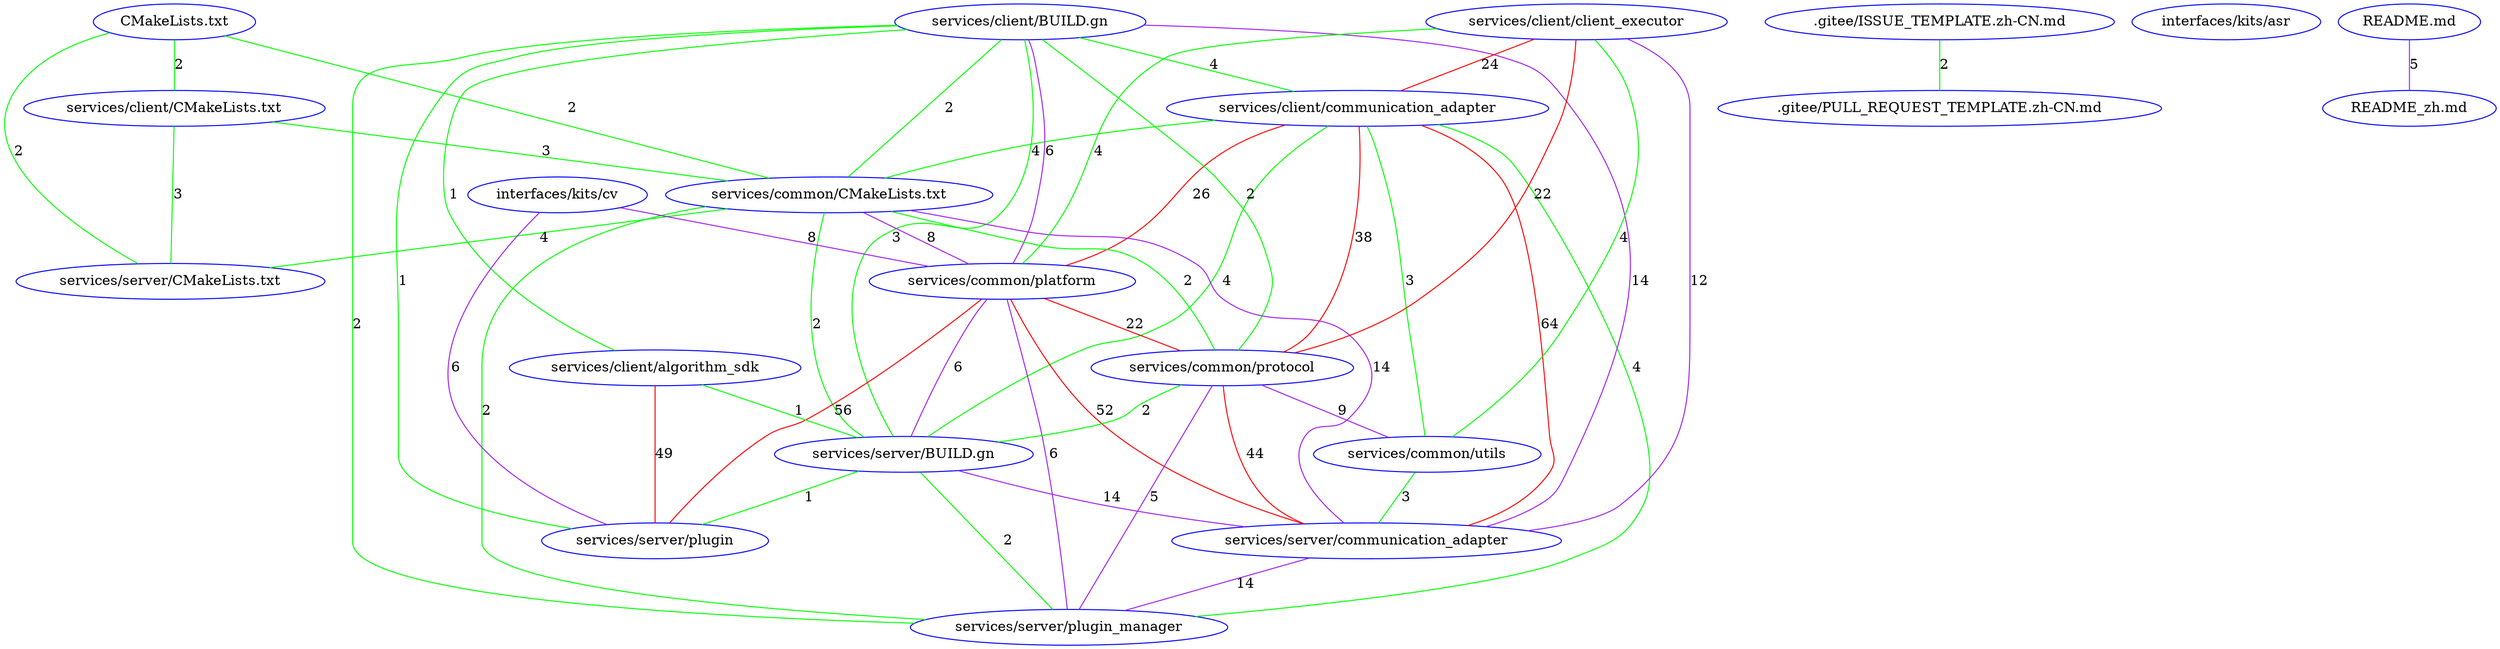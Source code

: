 // the test
graph MyPicture {
	"services/client/communication_adapter" [label="services/client/communication_adapter" color=blue]
	"services/client/BUILD.gn" [label="services/client/BUILD.gn" color=blue]
	"services/client/CMakeLists.txt" [label="services/client/CMakeLists.txt" color=blue]
	"services/common/CMakeLists.txt" [label="services/common/CMakeLists.txt" color=blue]
	"services/server/CMakeLists.txt" [label="services/server/CMakeLists.txt" color=blue]
	".gitee/PULL_REQUEST_TEMPLATE.zh-CN.md" [label=".gitee/PULL_REQUEST_TEMPLATE.zh-CN.md" color=blue]
	"services/common/platform" [label="services/common/platform" color=blue]
	"services/client/algorithm_sdk" [label="services/client/algorithm_sdk" color=blue]
	"services/server/plugin" [label="services/server/plugin" color=blue]
	"services/server/plugin_manager" [label="services/server/plugin_manager" color=blue]
	"interfaces/kits/asr" [label="interfaces/kits/asr" color=blue]
	"services/common/utils" [label="services/common/utils" color=blue]
	"README_zh.md" [label="README_zh.md" color=blue]
	"CMakeLists.txt" [label="CMakeLists.txt" color=blue]
	"services/common/protocol" [label="services/common/protocol" color=blue]
	"services/server/communication_adapter" [label="services/server/communication_adapter" color=blue]
	"services/server/BUILD.gn" [label="services/server/BUILD.gn" color=blue]
	"interfaces/kits/cv" [label="interfaces/kits/cv" color=blue]
	"services/client/client_executor" [label="services/client/client_executor" color=blue]
	".gitee/ISSUE_TEMPLATE.zh-CN.md" [label=".gitee/ISSUE_TEMPLATE.zh-CN.md" color=blue]
	"README.md" [label="README.md" color=blue]
	"README.md" -- "README_zh.md" [label=5 color=purple width=5]
	"services/client/client_executor" -- "services/common/protocol" [label=22 color=red width=10]
	"services/client/client_executor" -- "services/common/utils" [label=4 color=green width=1]
	"services/client/client_executor" -- "services/server/communication_adapter" [label=12 color=purple width=10]
	"services/common/protocol" -- "services/common/utils" [label=9 color=purple width=5]
	"services/common/protocol" -- "services/server/communication_adapter" [label=44 color=red width=10]
	"services/common/utils" -- "services/server/communication_adapter" [label=3 color=green width=1]
	"services/client/client_executor" -- "services/client/communication_adapter" [label=24 color=red width=10]
	"services/client/client_executor" -- "services/common/platform" [label=4 color=green width=1]
	"services/client/communication_adapter" -- "services/common/platform" [label=26 color=red width=10]
	"services/client/communication_adapter" -- "services/common/protocol" [label=38 color=red width=10]
	"services/client/communication_adapter" -- "services/server/communication_adapter" [label=64 color=red width=10]
	"services/common/platform" -- "services/common/protocol" [label=22 color=red width=10]
	"services/common/platform" -- "services/server/communication_adapter" [label=52 color=red width=10]
	"services/common/CMakeLists.txt" -- "services/common/platform" [label=8 color=purple width=5]
	"services/client/communication_adapter" -- "services/common/utils" [label=3 color=green width=1]
	"services/client/BUILD.gn" -- "services/client/communication_adapter" [label=4 color=green width=1]
	"services/client/BUILD.gn" -- "services/common/CMakeLists.txt" [label=2 color=green width=1]
	"services/client/BUILD.gn" -- "services/common/platform" [label=6 color=purple width=5]
	"services/client/BUILD.gn" -- "services/common/protocol" [label=2 color=green width=1]
	"services/client/BUILD.gn" -- "services/server/BUILD.gn" [label=3 color=green width=1]
	"services/client/BUILD.gn" -- "services/server/communication_adapter" [label=14 color=purple width=10]
	"services/client/BUILD.gn" -- "services/server/plugin_manager" [label=2 color=green width=1]
	"services/client/communication_adapter" -- "services/common/CMakeLists.txt" [label=4 color=green width=1]
	"services/client/communication_adapter" -- "services/server/BUILD.gn" [label=4 color=green width=1]
	"services/client/communication_adapter" -- "services/server/plugin_manager" [label=4 color=green width=1]
	"services/common/CMakeLists.txt" -- "services/common/protocol" [label=2 color=green width=1]
	"services/common/CMakeLists.txt" -- "services/server/BUILD.gn" [label=2 color=green width=1]
	"services/common/CMakeLists.txt" -- "services/server/communication_adapter" [label=14 color=purple width=10]
	"services/common/CMakeLists.txt" -- "services/server/plugin_manager" [label=2 color=green width=1]
	"services/common/platform" -- "services/server/BUILD.gn" [label=6 color=purple width=5]
	"services/common/platform" -- "services/server/plugin_manager" [label=6 color=purple width=5]
	"services/common/protocol" -- "services/server/BUILD.gn" [label=2 color=green width=1]
	"services/common/protocol" -- "services/server/plugin_manager" [label=5 color=purple width=5]
	"services/server/BUILD.gn" -- "services/server/communication_adapter" [label=14 color=purple width=10]
	"services/server/BUILD.gn" -- "services/server/plugin_manager" [label=2 color=green width=1]
	"services/server/communication_adapter" -- "services/server/plugin_manager" [label=14 color=purple width=10]
	"CMakeLists.txt" -- "services/client/CMakeLists.txt" [label=2 color=green width=1]
	"CMakeLists.txt" -- "services/common/CMakeLists.txt" [label=2 color=green width=1]
	"CMakeLists.txt" -- "services/server/CMakeLists.txt" [label=2 color=green width=1]
	"services/client/CMakeLists.txt" -- "services/common/CMakeLists.txt" [label=3 color=green width=1]
	"services/client/CMakeLists.txt" -- "services/server/CMakeLists.txt" [label=3 color=green width=1]
	"services/common/CMakeLists.txt" -- "services/server/CMakeLists.txt" [label=4 color=green width=1]
	".gitee/ISSUE_TEMPLATE.zh-CN.md" -- ".gitee/PULL_REQUEST_TEMPLATE.zh-CN.md" [label=2 color=green width=1]
	"services/common/platform" -- "services/server/plugin" [label=56 color=red width=10]
	"interfaces/kits/cv" -- "services/common/platform" [label=8 color=purple width=5]
	"interfaces/kits/cv" -- "services/server/plugin" [label=6 color=purple width=5]
	"services/client/BUILD.gn" -- "services/client/algorithm_sdk" [label=1 color=green width=1]
	"services/client/BUILD.gn" -- "services/server/plugin" [label=1 color=green width=1]
	"services/client/algorithm_sdk" -- "services/server/BUILD.gn" [label=1 color=green width=1]
	"services/client/algorithm_sdk" -- "services/server/plugin" [label=49 color=red width=10]
	"services/server/BUILD.gn" -- "services/server/plugin" [label=1 color=green width=1]
}
